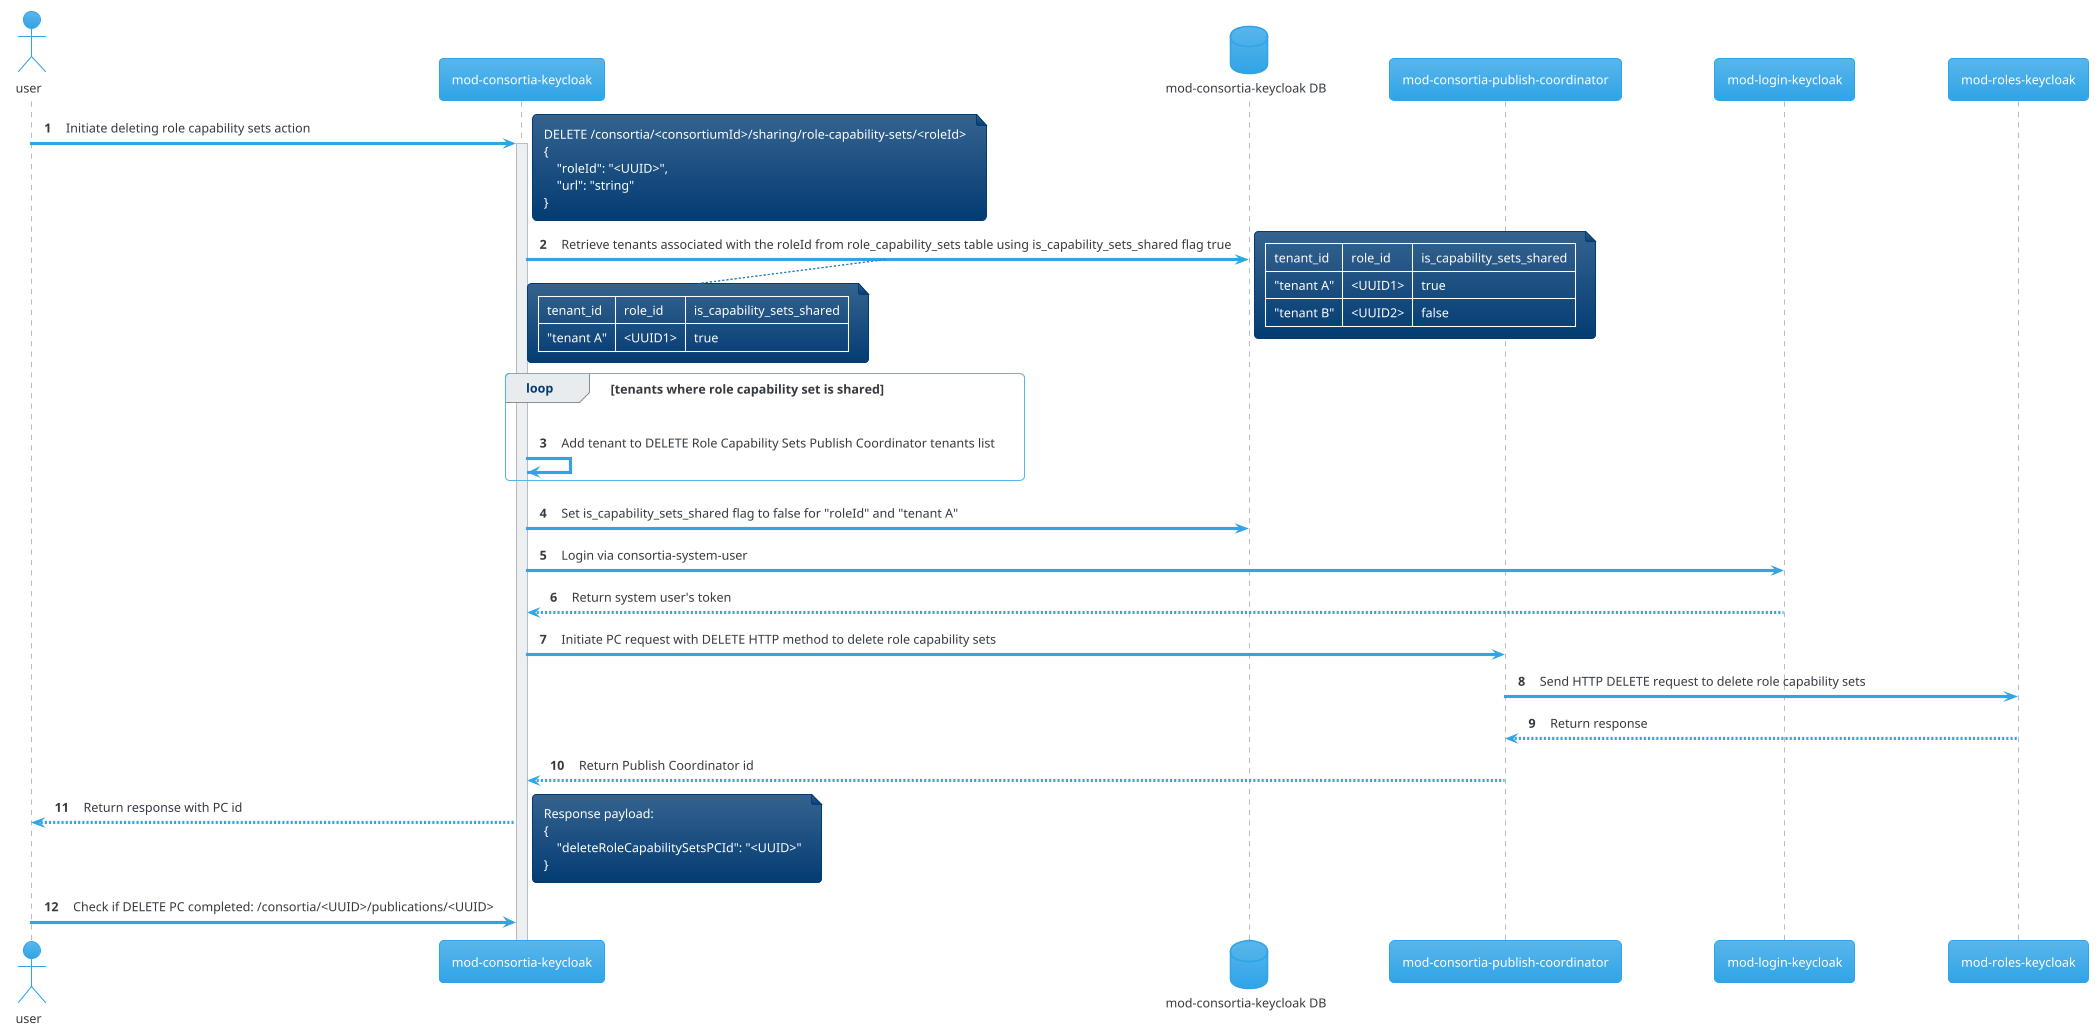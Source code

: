 @startuml

!pragma teoz true
!theme cerulean

autonumber

actor "user" as user

participant "mod-consortia-keycloak" as mck
database "mod-consortia-keycloak DB" as mck_db
participant "mod-consortia-publish-coordinator" as mc_pc
participant "mod-login-keycloak" as ml
participant "mod-roles-keycloak" as mrk

user -> mck: Initiate deleting role capability sets action
note right
DELETE /consortia/<consortiumId>/sharing/role-capability-sets/<roleId>
{
    "roleId": "<UUID>",
    "url": "string"
}
end note
activate mck

mck -> mck_db: Retrieve tenants associated with the roleId from role_capability_sets table using is_capability_sets_shared flag true
note bottom
| tenant_id | role_id | is_capability_sets_shared |
| "tenant A" | <UUID1> | true |
end note
note right
| tenant_id | role_id | is_capability_sets_shared |
| "tenant A" | <UUID1> | true |
| "tenant B" | <UUID2> | false |
end note

loop tenants where role capability set is shared
    mck -> mck: Add tenant to DELETE Role Capability Sets Publish Coordinator tenants list
end

mck -> mck_db: Set is_capability_sets_shared flag to false for "roleId" and "tenant A"

mck -> ml: Login via consortia-system-user
ml --> mck: Return system user's token

mck -> mc_pc: Initiate PC request with DELETE HTTP method to delete role capability sets
mc_pc -> mrk: Send HTTP DELETE request to delete role capability sets
mrk --> mc_pc: Return response
mc_pc --> mck: Return Publish Coordinator id

mck --> user: Return response with PC id
note right
Response payload:
{
    "deleteRoleCapabilitySetsPCId": "<UUID>"
}
end note

user -> mck: Check if DELETE PC completed: /consortia/<UUID>/publications/<UUID>

@enduml
